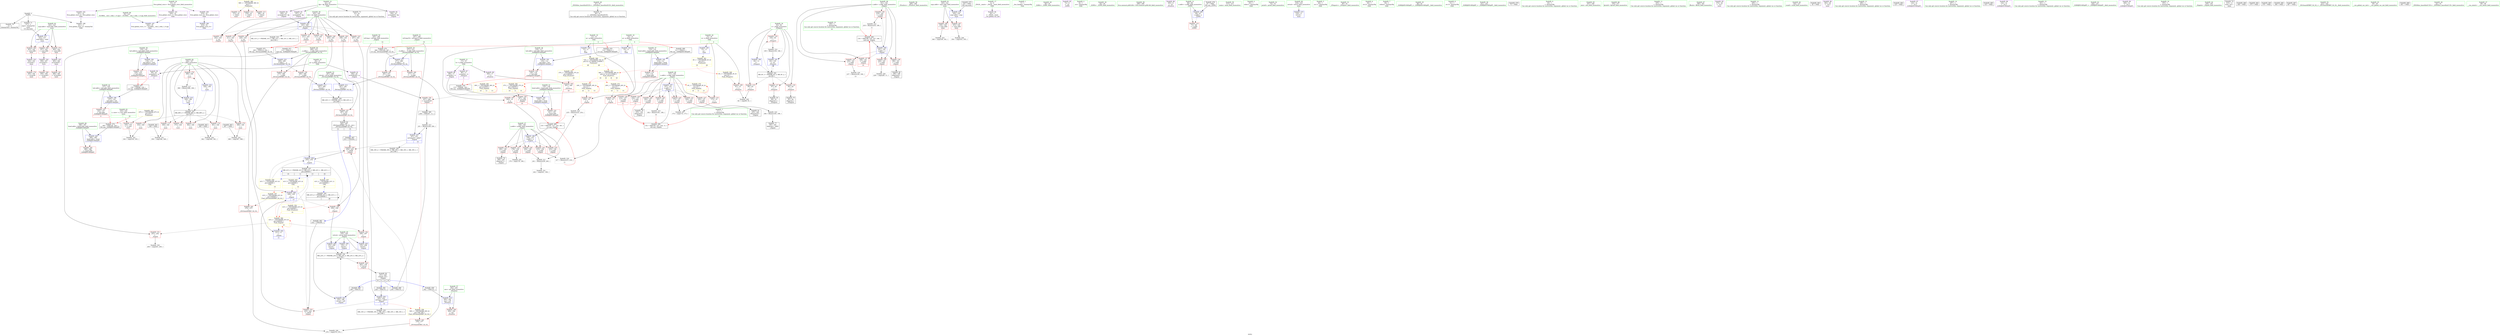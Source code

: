 digraph "SVFG" {
	label="SVFG";

	Node0x56434bde62f0 [shape=record,color=grey,label="{NodeID: 0\nNullPtr}"];
	Node0x56434bde62f0 -> Node0x56434bdf8f70[style=solid];
	Node0x56434bde62f0 -> Node0x56434bdf9070[style=solid];
	Node0x56434bde62f0 -> Node0x56434be00180[style=solid];
	Node0x56434be1b3d0 [shape=record,color=yellow,style=double,label="{NodeID: 360\n58V_1 = ENCHI(MR_58V_0)\npts\{1 \}\nFun[main]}"];
	Node0x56434be1b3d0 -> Node0x56434bdf78b0[style=dashed];
	Node0x56434be1b3d0 -> Node0x56434bdf7980[style=dashed];
	Node0x56434be1b3d0 -> Node0x56434bdf7a50[style=dashed];
	Node0x56434bdfa6c0 [shape=record,color=blue,label="{NodeID: 194\n118\<--113\ntail.addr2\<--tail1\n_Z2RIIJiiEEvRiDpRT_\n}"];
	Node0x56434bdfa6c0 -> Node0x56434bdfca20[style=dashed];
	Node0x56434bdf78b0 [shape=record,color=red,label="{NodeID: 111\n372\<--25\n\<--stderr\nmain\n}"];
	Node0x56434bdf59d0 [shape=record,color=green,label="{NodeID: 28\n47\<--53\n_ZNSt8ios_base4InitD1Ev\<--_ZNSt8ios_base4InitD1Ev_field_insensitive\n}"];
	Node0x56434bdf59d0 -> Node0x56434bdf9310[style=solid];
	Node0x56434be38150 [shape=record,color=black,label="{NodeID: 471\n113 = PHI(15, )\n2nd arg _Z2RIIJiiEEvRiDpRT_ }"];
	Node0x56434be38150 -> Node0x56434bdfa6c0[style=solid];
	Node0x56434bdfd8c0 [shape=record,color=red,label="{NodeID: 139\n218\<--161\n\<--z.addr\n_Z2goiii\n}"];
	Node0x56434bdfd8c0 -> Node0x56434be091b0[style=solid];
	Node0x56434bdf82c0 [shape=record,color=green,label="{NodeID: 56\n289\<--290\n_Z5solvev\<--_Z5solvev_field_insensitive\n}"];
	Node0x56434be15770 [shape=record,color=black,label="{NodeID: 333\nMR_31V_2 = PHI(MR_31V_3, MR_31V_1, MR_31V_3, MR_31V_1, )\npts\{164 \}\n}"];
	Node0x56434bdfef80 [shape=record,color=red,label="{NodeID: 167\n353\<--320\n\<--argc.addr\nmain\n}"];
	Node0x56434bdfef80 -> Node0x56434be0a6b0[style=solid];
	Node0x56434bdf9b60 [shape=record,color=purple,label="{NodeID: 84\n44\<--4\n\<--_ZStL8__ioinit\n__cxx_global_var_init\n}"];
	Node0x56434bdf1f50 [shape=record,color=green,label="{NodeID: 1\n7\<--1\n__dso_handle\<--dummyObj\nGlob }"];
	Node0x56434be1b4e0 [shape=record,color=yellow,style=double,label="{NodeID: 361\n4V_1 = ENCHI(MR_4V_0)\npts\{16 \}\nFun[main]|{<s0>19|<s1>26}}"];
	Node0x56434be1b4e0:s0 -> Node0x56434be1a050[style=dashed,color=red];
	Node0x56434be1b4e0:s1 -> Node0x56434be1ad20[style=dashed,color=red];
	Node0x56434bdfa790 [shape=record,color=blue,label="{NodeID: 195\n135\<--133\nhead.addr\<--head\n_Z2RIIJiEEvRiDpRT_\n}"];
	Node0x56434bdfa790 -> Node0x56434bdfcaf0[style=dashed];
	Node0x56434bdf7980 [shape=record,color=red,label="{NodeID: 112\n378\<--25\n\<--stderr\nmain\n}"];
	Node0x56434bdf5ad0 [shape=record,color=green,label="{NodeID: 29\n60\<--61\n_Z2RIv\<--_Z2RIv_field_insensitive\n}"];
	Node0x56434be38290 [shape=record,color=black,label="{NodeID: 472\n265 = PHI(213, 231, )\n0th arg _ZSt3maxIiERKT_S2_S2_ }"];
	Node0x56434be38290 -> Node0x56434bdfb3c0[style=solid];
	Node0x56434bdfd990 [shape=record,color=red,label="{NodeID: 140\n228\<--161\n\<--z.addr\n_Z2goiii\n}"];
	Node0x56434bdfd990 -> Node0x56434be09db0[style=solid];
	Node0x56434bdf83c0 [shape=record,color=green,label="{NodeID: 57\n292\<--293\nans\<--ans_field_insensitive\n_Z5solvev\n}"];
	Node0x56434bdf83c0 -> Node0x56434bdfed10[style=solid];
	Node0x56434bdf83c0 -> Node0x56434be026e0[style=solid];
	Node0x56434be15c70 [shape=record,color=black,label="{NodeID: 334\nMR_23V_3 = PHI(MR_23V_6, MR_23V_4, MR_23V_5, MR_23V_2, )\npts\{156 \}\n}"];
	Node0x56434be15c70 -> Node0x56434bdfcc90[style=dashed];
	Node0x56434bdff050 [shape=record,color=red,label="{NodeID: 168\n343\<--322\n\<--argv.addr\nmain\n}"];
	Node0x56434bdff050 -> Node0x56434bdf7230[style=solid];
	Node0x56434bdf9c30 [shape=record,color=purple,label="{NodeID: 85\n72\<--8\n\<--.str\n_Z2WIi\n}"];
	Node0x56434bdf10b0 [shape=record,color=green,label="{NodeID: 2\n8\<--1\n.str\<--dummyObj\nGlob }"];
	Node0x56434bdfa860 [shape=record,color=blue,label="{NodeID: 196\n137\<--134\ntail.addr\<--tail\n_Z2RIIJiEEvRiDpRT_\n}"];
	Node0x56434bdfa860 -> Node0x56434bdfcbc0[style=dashed];
	Node0x56434bdf7a50 [shape=record,color=red,label="{NodeID: 113\n386\<--30\n\<--stdout\nmain\n}"];
	Node0x56434bdf5bd0 [shape=record,color=green,label="{NodeID: 30\n64\<--65\n_Z2WIi\<--_Z2WIi_field_insensitive\n}"];
	Node0x56434be384a0 [shape=record,color=black,label="{NodeID: 473\n266 = PHI(165, 167, )\n1st arg _ZSt3maxIiERKT_S2_S2_ }"];
	Node0x56434be384a0 -> Node0x56434bdfb490[style=solid];
	Node0x56434bdfda60 [shape=record,color=red,label="{NodeID: 141\n236\<--161\n\<--z.addr\n_Z2goiii\n}"];
	Node0x56434bdfda60 -> Node0x56434be09c30[style=solid];
	Node0x56434bdf8490 [shape=record,color=green,label="{NodeID: 58\n298\<--299\nllvm.memset.p0i8.i64\<--llvm.memset.p0i8.i64_field_insensitive\n}"];
	Node0x56434be16170 [shape=record,color=black,label="{NodeID: 335\nMR_33V_2 = PHI(MR_33V_3, MR_33V_1, MR_33V_1, MR_33V_1, )\npts\{166 \}\n}"];
	Node0x56434bdff120 [shape=record,color=red,label="{NodeID: 169\n357\<--322\n\<--argv.addr\nmain\n}"];
	Node0x56434bdff120 -> Node0x56434bdf7300[style=solid];
	Node0x56434bdf9d00 [shape=record,color=purple,label="{NodeID: 86\n305\<--8\n\<--.str\n_Z5solvev\n}"];
	Node0x56434bdf1140 [shape=record,color=green,label="{NodeID: 3\n11\<--1\n\<--dummyObj\nCan only get source location for instruction, argument, global var or function.|{<s0>16}}"];
	Node0x56434bdf1140:s0 -> Node0x56434be39cb0[style=solid,color=red];
	Node0x56434bdfa930 [shape=record,color=blue,label="{NodeID: 197\n157\<--152\nx.addr\<--x\n_Z2goiii\n}"];
	Node0x56434bdfa930 -> Node0x56434bdfcd60[style=dashed];
	Node0x56434bdfa930 -> Node0x56434bdfce30[style=dashed];
	Node0x56434bdfa930 -> Node0x56434bdfcf00[style=dashed];
	Node0x56434bdfa930 -> Node0x56434bdfcfd0[style=dashed];
	Node0x56434bdfa930 -> Node0x56434bdfd0a0[style=dashed];
	Node0x56434bdfa930 -> Node0x56434bdfd170[style=dashed];
	Node0x56434bdfa930 -> Node0x56434bdfd240[style=dashed];
	Node0x56434bdf7b20 [shape=record,color=red,label="{NodeID: 114\n71\<--68\n\<--x.addr\n_Z2WIi\n}"];
	Node0x56434bdf5cd0 [shape=record,color=green,label="{NodeID: 31\n68\<--69\nx.addr\<--x.addr_field_insensitive\n_Z2WIi\n}"];
	Node0x56434bdf5cd0 -> Node0x56434bdf7b20[style=solid];
	Node0x56434bdf5cd0 -> Node0x56434be00280[style=solid];
	Node0x56434be38620 [shape=record,color=black,label="{NodeID: 474\n395 = PHI(144, 324, )\n0th arg _Z2RIIJEEvRiDpRT_ }"];
	Node0x56434be38620 -> Node0x56434be02bc0[style=solid];
	Node0x56434bdfdb30 [shape=record,color=red,label="{NodeID: 142\n202\<--163\n\<--ret\n_Z2goiii\n}"];
	Node0x56434bdfdb30 -> Node0x56434bdfe280[style=solid];
	Node0x56434bdf8590 [shape=record,color=green,label="{NodeID: 59\n313\<--314\nmain\<--main_field_insensitive\n}"];
	Node0x56434be16670 [shape=record,color=black,label="{NodeID: 336\nMR_35V_2 = PHI(MR_35V_4, MR_35V_1, MR_35V_1, MR_35V_1, )\npts\{168 \}\n}"];
	Node0x56434bdff1f0 [shape=record,color=red,label="{NodeID: 170\n364\<--322\n\<--argv.addr\nmain\n}"];
	Node0x56434bdff1f0 -> Node0x56434bdf73d0[style=solid];
	Node0x56434bdf9dd0 [shape=record,color=purple,label="{NodeID: 87\n96\<--17\narrayidx\<--h\n_Z5inputv\n|{<s0>5}}"];
	Node0x56434bdf9dd0:s0 -> Node0x56434be38870[style=solid,color=red];
	Node0x56434bdf4670 [shape=record,color=green,label="{NodeID: 4\n25\<--1\nstderr\<--dummyObj\nGlob }"];
	Node0x56434bdfaa00 [shape=record,color=blue,label="{NodeID: 198\n159\<--153\ny.addr\<--y\n_Z2goiii\n}"];
	Node0x56434bdfaa00 -> Node0x56434bdfd310[style=dashed];
	Node0x56434bdfaa00 -> Node0x56434bdfd3e0[style=dashed];
	Node0x56434bdfaa00 -> Node0x56434bdfd4b0[style=dashed];
	Node0x56434bdfaa00 -> Node0x56434bdfd580[style=dashed];
	Node0x56434bdfaa00 -> Node0x56434bdfd650[style=dashed];
	Node0x56434bdfc540 [shape=record,color=red,label="{NodeID: 115\n90\<--83\n\<--i\n_Z5inputv\n}"];
	Node0x56434bdfc540 -> Node0x56434be0ab30[style=solid];
	Node0x56434bdf5da0 [shape=record,color=green,label="{NodeID: 32\n74\<--75\nprintf\<--printf_field_insensitive\n}"];
	Node0x56434be387a0 [shape=record,color=black,label="{NodeID: 475\n316 = PHI()\n0th arg main }"];
	Node0x56434be387a0 -> Node0x56434be02880[style=solid];
	Node0x56434be08910 [shape=record,color=black,label="{NodeID: 309\n250 = PHI(247, 11, )\n}"];
	Node0x56434be08910 -> Node0x56434be09330[style=solid];
	Node0x56434bdfdc00 [shape=record,color=red,label="{NodeID: 143\n207\<--163\n\<--ret\n_Z2goiii\n}"];
	Node0x56434bdfdc00 -> Node0x56434bdfe350[style=solid];
	Node0x56434bdf8690 [shape=record,color=green,label="{NodeID: 60\n318\<--319\nretval\<--retval_field_insensitive\nmain\n}"];
	Node0x56434bdf8690 -> Node0x56434be027b0[style=solid];
	Node0x56434be16b70 [shape=record,color=black,label="{NodeID: 337\nMR_41V_2 = PHI(MR_41V_9, MR_41V_3, MR_41V_1, MR_41V_1, )\npts\{240000 \}\n|{<s0>10|<s1>11|<s2>13|<s3>16}}"];
	Node0x56434be16b70:s0 -> Node0x56434be16b70[style=dashed,color=blue];
	Node0x56434be16b70:s1 -> Node0x56434be239a0[style=dashed,color=blue];
	Node0x56434be16b70:s2 -> Node0x56434be23b00[style=dashed,color=blue];
	Node0x56434be16b70:s3 -> Node0x56434be23c60[style=dashed,color=blue];
	Node0x56434bdff2c0 [shape=record,color=red,label="{NodeID: 171\n335\<--324\n\<--n_case\nmain\n}"];
	Node0x56434bdff2c0 -> Node0x56434be0a0b0[style=solid];
	Node0x56434bdf9ea0 [shape=record,color=purple,label="{NodeID: 88\n186\<--17\narrayidx\<--h\n_Z2goiii\n}"];
	Node0x56434bdf9ea0 -> Node0x56434bdfe1b0[style=solid];
	Node0x56434bdf4700 [shape=record,color=green,label="{NodeID: 5\n26\<--1\n.str.1\<--dummyObj\nGlob }"];
	Node0x56434be1b860 [shape=record,color=yellow,style=double,label="{NodeID: 365\n67V_1 = ENCHI(MR_67V_0)\npts\{325 \}\nFun[main]}"];
	Node0x56434be1b860 -> Node0x56434bdff2c0[style=dashed];
	Node0x56434bdfaad0 [shape=record,color=blue,label="{NodeID: 199\n161\<--154\nz.addr\<--z\n_Z2goiii\n}"];
	Node0x56434bdfaad0 -> Node0x56434bdfd720[style=dashed];
	Node0x56434bdfaad0 -> Node0x56434bdfd7f0[style=dashed];
	Node0x56434bdfaad0 -> Node0x56434bdfd8c0[style=dashed];
	Node0x56434bdfaad0 -> Node0x56434bdfd990[style=dashed];
	Node0x56434bdfaad0 -> Node0x56434bdfda60[style=dashed];
	Node0x56434bdfc610 [shape=record,color=red,label="{NodeID: 116\n94\<--83\n\<--i\n_Z5inputv\n}"];
	Node0x56434bdfc610 -> Node0x56434bdf9410[style=solid];
	Node0x56434bdf5ea0 [shape=record,color=green,label="{NodeID: 33\n80\<--81\n_Z5inputv\<--_Z5inputv_field_insensitive\n}"];
	Node0x56434be38870 [shape=record,color=black,label="{NodeID: 476\n133 = PHI(96, 128, )\n0th arg _Z2RIIJiEEvRiDpRT_ }"];
	Node0x56434be38870 -> Node0x56434bdfa790[style=solid];
	Node0x56434be08eb0 [shape=record,color=grey,label="{NodeID: 310\n184 = Binary(183, 106, )\n}"];
	Node0x56434be08eb0 -> Node0x56434bdf95b0[style=solid];
	Node0x56434bdfdcd0 [shape=record,color=red,label="{NodeID: 144\n211\<--163\n\<--ret\n_Z2goiii\n}"];
	Node0x56434bdfdcd0 -> Node0x56434bdfaee0[style=solid];
	Node0x56434bdf8760 [shape=record,color=green,label="{NodeID: 61\n320\<--321\nargc.addr\<--argc.addr_field_insensitive\nmain\n}"];
	Node0x56434bdf8760 -> Node0x56434bdfeeb0[style=solid];
	Node0x56434bdf8760 -> Node0x56434bdfef80[style=solid];
	Node0x56434bdf8760 -> Node0x56434be02880[style=solid];
	Node0x56434be17070 [shape=record,color=black,label="{NodeID: 338\nMR_43V_3 = PHI(MR_43V_4, MR_43V_2, )\npts\{268 \}\n}"];
	Node0x56434be17070 -> Node0x56434bdfe760[style=dashed];
	Node0x56434bdff390 [shape=record,color=red,label="{NodeID: 172\n334\<--326\n\<--i\nmain\n}"];
	Node0x56434bdff390 -> Node0x56434be0a0b0[style=solid];
	Node0x56434bdf9f70 [shape=record,color=purple,label="{NodeID: 89\n300\<--17\n\<--h\n_Z5solvev\n}"];
	Node0x56434bdf9f70 -> Node0x56434bdfede0[style=solid];
	Node0x56434bdf4790 [shape=record,color=green,label="{NodeID: 6\n28\<--1\n.str.2\<--dummyObj\nGlob }"];
	Node0x56434bdfaba0 [shape=record,color=blue,label="{NodeID: 200\n155\<--11\nretval\<--\n_Z2goiii\n}"];
	Node0x56434bdfaba0 -> Node0x56434be15c70[style=dashed];
	Node0x56434bdfc6e0 [shape=record,color=red,label="{NodeID: 117\n97\<--83\n\<--i\n_Z5inputv\n}"];
	Node0x56434bdfc6e0 -> Node0x56434bdf94e0[style=solid];
	Node0x56434bdf5fa0 [shape=record,color=green,label="{NodeID: 34\n83\<--84\ni\<--i_field_insensitive\n_Z5inputv\n}"];
	Node0x56434bdf5fa0 -> Node0x56434bdfc540[style=solid];
	Node0x56434bdf5fa0 -> Node0x56434bdfc610[style=solid];
	Node0x56434bdf5fa0 -> Node0x56434bdfc6e0[style=solid];
	Node0x56434bdf5fa0 -> Node0x56434bdfc7b0[style=solid];
	Node0x56434bdf5fa0 -> Node0x56434be00350[style=solid];
	Node0x56434bdf5fa0 -> Node0x56434be00420[style=solid];
	Node0x56434be38a20 [shape=record,color=black,label="{NodeID: 477\n134 = PHI(99, 129, )\n1st arg _Z2RIIJiEEvRiDpRT_ }"];
	Node0x56434be38a20 -> Node0x56434bdfa860[style=solid];
	Node0x56434be09030 [shape=record,color=grey,label="{NodeID: 311\n241 = Binary(239, 240, )\n}"];
	Node0x56434be09030 -> Node0x56434be09f30[style=solid];
	Node0x56434bdfdda0 [shape=record,color=red,label="{NodeID: 145\n213\<--163\n\<--ret\n_Z2goiii\n|{<s0>12}}"];
	Node0x56434bdfdda0:s0 -> Node0x56434be38290[style=solid,color=red];
	Node0x56434bdf8830 [shape=record,color=green,label="{NodeID: 62\n322\<--323\nargv.addr\<--argv.addr_field_insensitive\nmain\n}"];
	Node0x56434bdf8830 -> Node0x56434bdff050[style=solid];
	Node0x56434bdf8830 -> Node0x56434bdff120[style=solid];
	Node0x56434bdf8830 -> Node0x56434bdff1f0[style=solid];
	Node0x56434bdf8830 -> Node0x56434be02950[style=solid];
	Node0x56434bdff460 [shape=record,color=red,label="{NodeID: 173\n349\<--326\n\<--i\nmain\n}"];
	Node0x56434bdff460 -> Node0x56434be0ae30[style=solid];
	Node0x56434bdfa040 [shape=record,color=purple,label="{NodeID: 90\n99\<--20\narrayidx2\<--g\n_Z5inputv\n|{<s0>5}}"];
	Node0x56434bdfa040:s0 -> Node0x56434be38a20[style=solid,color=red];
	Node0x56434bdf4820 [shape=record,color=green,label="{NodeID: 7\n30\<--1\nstdout\<--dummyObj\nGlob }"];
	Node0x56434bdfac70 [shape=record,color=blue,label="{NodeID: 201\n155\<--189\nretval\<--call\n_Z2goiii\n}"];
	Node0x56434bdfac70 -> Node0x56434be15c70[style=dashed];
	Node0x56434bdfc7b0 [shape=record,color=red,label="{NodeID: 118\n104\<--83\n\<--i\n_Z5inputv\n}"];
	Node0x56434bdfc7b0 -> Node0x56434be094b0[style=solid];
	Node0x56434bdf6070 [shape=record,color=green,label="{NodeID: 35\n86\<--87\n_Z2RIIJiiEEvRiDpRT_\<--_Z2RIIJiiEEvRiDpRT__field_insensitive\n}"];
	Node0x56434be38ba0 [shape=record,color=black,label="{NodeID: 478\n67 = PHI()\n0th arg _Z2WIi }"];
	Node0x56434be38ba0 -> Node0x56434be00280[style=solid];
	Node0x56434be091b0 [shape=record,color=grey,label="{NodeID: 312\n219 = Binary(218, 106, )\n|{<s0>11}}"];
	Node0x56434be091b0:s0 -> Node0x56434be3a260[style=solid,color=red];
	Node0x56434bdfde70 [shape=record,color=red,label="{NodeID: 146\n226\<--163\n\<--ret\n_Z2goiii\n}"];
	Node0x56434bdfde70 -> Node0x56434bdfb080[style=solid];
	Node0x56434bdf8900 [shape=record,color=green,label="{NodeID: 63\n324\<--325\nn_case\<--n_case_field_insensitive\nmain\n|{|<s1>18}}"];
	Node0x56434bdf8900 -> Node0x56434bdff2c0[style=solid];
	Node0x56434bdf8900:s1 -> Node0x56434be38620[style=solid,color=red];
	Node0x56434bdff530 [shape=record,color=red,label="{NodeID: 174\n361\<--326\n\<--i\nmain\n}"];
	Node0x56434bdff530 -> Node0x56434be0a3b0[style=solid];
	Node0x56434bdfa110 [shape=record,color=purple,label="{NodeID: 91\n246\<--20\narrayidx26\<--g\n_Z2goiii\n}"];
	Node0x56434bdfa110 -> Node0x56434bdfe4f0[style=solid];
	Node0x56434bdf48b0 [shape=record,color=green,label="{NodeID: 8\n31\<--1\n.str.3\<--dummyObj\nGlob }"];
	Node0x56434be1bb00 [shape=record,color=yellow,style=double,label="{NodeID: 368\n72V_1 = ENCHI(MR_72V_0)\npts\{12 14 190000 210000 \}\nFun[main]|{<s0>26|<s1>26}}"];
	Node0x56434be1bb00:s0 -> Node0x56434be1ab60[style=dashed,color=red];
	Node0x56434be1bb00:s1 -> Node0x56434be1ad20[style=dashed,color=red];
	Node0x56434bdfad40 [shape=record,color=blue,label="{NodeID: 202\n163\<--200\nret\<--arrayidx10\n_Z2goiii\n}"];
	Node0x56434bdfad40 -> Node0x56434bdfdb30[style=dashed];
	Node0x56434bdfad40 -> Node0x56434bdfdc00[style=dashed];
	Node0x56434bdfad40 -> Node0x56434bdfdcd0[style=dashed];
	Node0x56434bdfad40 -> Node0x56434bdfdda0[style=dashed];
	Node0x56434bdfad40 -> Node0x56434bdfde70[style=dashed];
	Node0x56434bdfad40 -> Node0x56434bdfdf40[style=dashed];
	Node0x56434bdfad40 -> Node0x56434bdfe010[style=dashed];
	Node0x56434bdfad40 -> Node0x56434bdfe0e0[style=dashed];
	Node0x56434bdfad40 -> Node0x56434be15770[style=dashed];
	Node0x56434bdfc880 [shape=record,color=red,label="{NodeID: 119\n123\<--114\n\<--head.addr\n_Z2RIIJiiEEvRiDpRT_\n}"];
	Node0x56434bdf6170 [shape=record,color=green,label="{NodeID: 36\n101\<--102\n_Z2RIIJiEEvRiDpRT_\<--_Z2RIIJiEEvRiDpRT__field_insensitive\n}"];
	Node0x56434be39180 [shape=record,color=black,label="{NodeID: 479\n73 = PHI()\n}"];
	Node0x56434be09330 [shape=record,color=grey,label="{NodeID: 313\n251 = Binary(238, 250, )\n}"];
	Node0x56434be09330 -> Node0x56434bdfb150[style=solid];
	Node0x56434bdfdf40 [shape=record,color=red,label="{NodeID: 147\n231\<--163\n\<--ret\n_Z2goiii\n|{<s0>14}}"];
	Node0x56434bdfdf40:s0 -> Node0x56434be38290[style=solid,color=red];
	Node0x56434bdf89d0 [shape=record,color=green,label="{NodeID: 64\n326\<--327\ni\<--i_field_insensitive\nmain\n}"];
	Node0x56434bdf89d0 -> Node0x56434bdff390[style=solid];
	Node0x56434bdf89d0 -> Node0x56434bdff460[style=solid];
	Node0x56434bdf89d0 -> Node0x56434bdff530[style=solid];
	Node0x56434bdf89d0 -> Node0x56434bdff600[style=solid];
	Node0x56434bdf89d0 -> Node0x56434bdff6d0[style=solid];
	Node0x56434bdf89d0 -> Node0x56434bdff7a0[style=solid];
	Node0x56434bdf89d0 -> Node0x56434bdff870[style=solid];
	Node0x56434bdf89d0 -> Node0x56434be02a20[style=solid];
	Node0x56434bdf89d0 -> Node0x56434be02af0[style=solid];
	Node0x56434bdff600 [shape=record,color=red,label="{NodeID: 175\n368\<--326\n\<--i\nmain\n}"];
	Node0x56434bdff600 -> Node0x56434be0afb0[style=solid];
	Node0x56434bdfa1e0 [shape=record,color=purple,label="{NodeID: 92\n194\<--22\narrayidx6\<--dp\n_Z2goiii\n}"];
	Node0x56434bdf4940 [shape=record,color=green,label="{NodeID: 9\n34\<--1\n\<--dummyObj\nCan only get source location for instruction, argument, global var or function.}"];
	Node0x56434bdfae10 [shape=record,color=blue,label="{NodeID: 203\n155\<--208\nretval\<--\n_Z2goiii\n}"];
	Node0x56434bdfae10 -> Node0x56434be15c70[style=dashed];
	Node0x56434bdfc950 [shape=record,color=red,label="{NodeID: 120\n128\<--116\n\<--tail.addr\n_Z2RIIJiiEEvRiDpRT_\n|{<s0>7}}"];
	Node0x56434bdfc950:s0 -> Node0x56434be38870[style=solid,color=red];
	Node0x56434bdf6270 [shape=record,color=green,label="{NodeID: 37\n114\<--115\nhead.addr\<--head.addr_field_insensitive\n_Z2RIIJiiEEvRiDpRT_\n}"];
	Node0x56434bdf6270 -> Node0x56434bdfc880[style=solid];
	Node0x56434bdf6270 -> Node0x56434bdfa520[style=solid];
	Node0x56434be39280 [shape=record,color=black,label="{NodeID: 480\n189 = PHI(151, )\n}"];
	Node0x56434be39280 -> Node0x56434bdfac70[style=solid];
	Node0x56434be094b0 [shape=record,color=grey,label="{NodeID: 314\n105 = Binary(104, 106, )\n}"];
	Node0x56434be094b0 -> Node0x56434be00420[style=solid];
	Node0x56434bdfe010 [shape=record,color=red,label="{NodeID: 148\n255\<--163\n\<--ret\n_Z2goiii\n}"];
	Node0x56434bdfe010 -> Node0x56434bdfb220[style=solid];
	Node0x56434bdf8aa0 [shape=record,color=green,label="{NodeID: 65\n347\<--348\natoi\<--atoi_field_insensitive\n}"];
	Node0x56434be18470 [shape=record,color=black,label="{NodeID: 342\nMR_6V_3 = PHI(MR_6V_4, MR_6V_2, )\npts\{84 \}\n}"];
	Node0x56434be18470 -> Node0x56434bdfc540[style=dashed];
	Node0x56434be18470 -> Node0x56434bdfc610[style=dashed];
	Node0x56434be18470 -> Node0x56434bdfc6e0[style=dashed];
	Node0x56434be18470 -> Node0x56434bdfc7b0[style=dashed];
	Node0x56434be18470 -> Node0x56434be00420[style=dashed];
	Node0x56434bdff6d0 [shape=record,color=red,label="{NodeID: 176\n373\<--326\n\<--i\nmain\n}"];
	Node0x56434bdfa2b0 [shape=record,color=purple,label="{NodeID: 93\n197\<--22\narrayidx8\<--dp\n_Z2goiii\n}"];
	Node0x56434bdf49d0 [shape=record,color=green,label="{NodeID: 10\n106\<--1\n\<--dummyObj\nCan only get source location for instruction, argument, global var or function.|{<s0>16}}"];
	Node0x56434bdf49d0:s0 -> Node0x56434be3a260[style=solid,color=red];
	Node0x56434bdfaee0 [shape=record,color=blue,label="{NodeID: 204\n211\<--11\n\<--\n_Z2goiii\n|{<s0>11}}"];
	Node0x56434bdfaee0:s0 -> Node0x56434be004f0[style=dashed,color=red];
	Node0x56434bdfca20 [shape=record,color=red,label="{NodeID: 121\n129\<--118\n\<--tail.addr2\n_Z2RIIJiiEEvRiDpRT_\n|{<s0>7}}"];
	Node0x56434bdfca20:s0 -> Node0x56434be38a20[style=solid,color=red];
	Node0x56434bdf6340 [shape=record,color=green,label="{NodeID: 38\n116\<--117\ntail.addr\<--tail.addr_field_insensitive\n_Z2RIIJiiEEvRiDpRT_\n}"];
	Node0x56434bdf6340 -> Node0x56434bdfc950[style=solid];
	Node0x56434bdf6340 -> Node0x56434bdfa5f0[style=solid];
	Node0x56434be394b0 [shape=record,color=black,label="{NodeID: 481\n220 = PHI(151, )\n}"];
	Node0x56434be394b0 -> Node0x56434bdfafb0[style=solid];
	Node0x56434be09630 [shape=record,color=grey,label="{NodeID: 315\n182 = Binary(181, 106, )\n|{<s0>10}}"];
	Node0x56434be09630:s0 -> Node0x56434be39cb0[style=solid,color=red];
	Node0x56434bdfe0e0 [shape=record,color=red,label="{NodeID: 149\n258\<--163\n\<--ret\n_Z2goiii\n}"];
	Node0x56434bdfe0e0 -> Node0x56434bdfe690[style=solid];
	Node0x56434bdf8ba0 [shape=record,color=green,label="{NodeID: 66\n376\<--377\nfprintf\<--fprintf_field_insensitive\n}"];
	Node0x56434be18970 [shape=record,color=black,label="{NodeID: 343\nMR_69V_3 = PHI(MR_69V_4, MR_69V_2, )\npts\{327 \}\n}"];
	Node0x56434be18970 -> Node0x56434bdff390[style=dashed];
	Node0x56434be18970 -> Node0x56434bdff460[style=dashed];
	Node0x56434be18970 -> Node0x56434bdff530[style=dashed];
	Node0x56434be18970 -> Node0x56434bdff600[style=dashed];
	Node0x56434be18970 -> Node0x56434bdff6d0[style=dashed];
	Node0x56434be18970 -> Node0x56434bdff7a0[style=dashed];
	Node0x56434be18970 -> Node0x56434bdff870[style=dashed];
	Node0x56434be18970 -> Node0x56434be02af0[style=dashed];
	Node0x56434bdff7a0 [shape=record,color=red,label="{NodeID: 177\n382\<--326\n\<--i\nmain\n}"];
	Node0x56434bdfa380 [shape=record,color=purple,label="{NodeID: 94\n200\<--22\narrayidx10\<--dp\n_Z2goiii\n}"];
	Node0x56434bdfa380 -> Node0x56434bdfad40[style=solid];
	Node0x56434bdf4a60 [shape=record,color=green,label="{NodeID: 11\n205\<--1\n\<--dummyObj\nCan only get source location for instruction, argument, global var or function.}"];
	Node0x56434bdfafb0 [shape=record,color=blue,label="{NodeID: 205\n165\<--220\nref.tmp\<--call15\n_Z2goiii\n|{|<s3>12}}"];
	Node0x56434bdfafb0 -> Node0x56434bdfe420[style=dashed];
	Node0x56434bdfafb0 -> Node0x56434bdfe5c0[style=dashed];
	Node0x56434bdfafb0 -> Node0x56434be16170[style=dashed];
	Node0x56434bdfafb0:s3 -> Node0x56434be1b1e0[style=dashed,color=red];
	Node0x56434bdfcaf0 [shape=record,color=red,label="{NodeID: 122\n141\<--135\n\<--head.addr\n_Z2RIIJiEEvRiDpRT_\n}"];
	Node0x56434bdf6410 [shape=record,color=green,label="{NodeID: 39\n118\<--119\ntail.addr2\<--tail.addr2_field_insensitive\n_Z2RIIJiiEEvRiDpRT_\n}"];
	Node0x56434bdf6410 -> Node0x56434bdfca20[style=solid];
	Node0x56434bdf6410 -> Node0x56434bdfa6c0[style=solid];
	Node0x56434be395f0 [shape=record,color=black,label="{NodeID: 482\n222 = PHI(264, )\n}"];
	Node0x56434be395f0 -> Node0x56434bdfe420[style=solid];
	Node0x56434be097b0 [shape=record,color=grey,label="{NodeID: 316\n217 = Binary(215, 216, )\n|{<s0>11}}"];
	Node0x56434be097b0:s0 -> Node0x56434be3a060[style=solid,color=red];
	Node0x56434bdfe1b0 [shape=record,color=red,label="{NodeID: 150\n187\<--186\n\<--arrayidx\n_Z2goiii\n|{<s0>10}}"];
	Node0x56434bdfe1b0:s0 -> Node0x56434be3a060[style=solid,color=red];
	Node0x56434bdf8ca0 [shape=record,color=green,label="{NodeID: 67\n380\<--381\nfflush\<--fflush_field_insensitive\n}"];
	Node0x56434be18e70 [shape=record,color=black,label="{NodeID: 344\nMR_41V_2 = PHI(MR_41V_3, MR_41V_1, )\npts\{240000 \}\n|{|<s1>26}}"];
	Node0x56434be18e70 -> Node0x56434be18e70[style=dashed];
	Node0x56434be18e70:s1 -> Node0x56434be1ac40[style=dashed,color=red];
	Node0x56434bdff870 [shape=record,color=red,label="{NodeID: 178\n389\<--326\n\<--i\nmain\n}"];
	Node0x56434bdff870 -> Node0x56434be09930[style=solid];
	Node0x56434bdfa450 [shape=record,color=purple,label="{NodeID: 95\n374\<--26\n\<--.str.1\nmain\n}"];
	Node0x56434bdf4af0 [shape=record,color=green,label="{NodeID: 12\n295\<--1\n\<--dummyObj\nCan only get source location for instruction, argument, global var or function.}"];
	Node0x56434be239a0 [shape=record,color=yellow,style=double,label="{NodeID: 455\n41V_5 = CSCHI(MR_41V_4)\npts\{240000 \}\nCS[]|{|<s2>12}}"];
	Node0x56434be239a0 -> Node0x56434bdfe420[style=dashed];
	Node0x56434be239a0 -> Node0x56434bdfb080[style=dashed];
	Node0x56434be239a0:s2 -> Node0x56434be1b100[style=dashed,color=red];
	Node0x56434be1bf40 [shape=record,color=yellow,style=double,label="{NodeID: 372\n18V_1 = ENCHI(MR_18V_0)\npts\{12 \}\nFun[_Z2goiii]|{|<s2>10|<s3>11|<s4>13}}"];
	Node0x56434be1bf40 -> Node0x56434bdf74a0[style=dashed];
	Node0x56434be1bf40 -> Node0x56434bdf7570[style=dashed];
	Node0x56434be1bf40:s2 -> Node0x56434be1bf40[style=dashed,color=red];
	Node0x56434be1bf40:s3 -> Node0x56434be1bf40[style=dashed,color=red];
	Node0x56434be1bf40:s4 -> Node0x56434be1bf40[style=dashed,color=red];
	Node0x56434bdfb080 [shape=record,color=blue,label="{NodeID: 206\n226\<--225\n\<--\n_Z2goiii\n|{|<s2>13}}"];
	Node0x56434bdfb080 -> Node0x56434bdfe690[style=dashed];
	Node0x56434bdfb080 -> Node0x56434be16b70[style=dashed];
	Node0x56434bdfb080:s2 -> Node0x56434be004f0[style=dashed,color=red];
	Node0x56434bdfcbc0 [shape=record,color=red,label="{NodeID: 123\n144\<--137\n\<--tail.addr\n_Z2RIIJiEEvRiDpRT_\n|{<s0>9}}"];
	Node0x56434bdfcbc0:s0 -> Node0x56434be38620[style=solid,color=red];
	Node0x56434bdf64e0 [shape=record,color=green,label="{NodeID: 40\n126\<--127\nscanf\<--scanf_field_insensitive\n}"];
	Node0x56434be39730 [shape=record,color=black,label="{NodeID: 483\n45 = PHI()\n}"];
	Node0x56434be09930 [shape=record,color=grey,label="{NodeID: 317\n390 = Binary(389, 106, )\n}"];
	Node0x56434be09930 -> Node0x56434be02af0[style=solid];
	Node0x56434bdfe280 [shape=record,color=red,label="{NodeID: 151\n203\<--202\n\<--\n_Z2goiii\n}"];
	Node0x56434bdfe280 -> Node0x56434be0acb0[style=solid];
	Node0x56434bdf8da0 [shape=record,color=green,label="{NodeID: 68\n396\<--397\nhead.addr\<--head.addr_field_insensitive\n_Z2RIIJEEvRiDpRT_\n}"];
	Node0x56434bdf8da0 -> Node0x56434bdffbb0[style=solid];
	Node0x56434bdf8da0 -> Node0x56434be02bc0[style=solid];
	Node0x56434bdff940 [shape=record,color=red,label="{NodeID: 179\n345\<--344\n\<--arrayidx\nmain\n}"];
	Node0x56434bdf6bf0 [shape=record,color=purple,label="{NodeID: 96\n383\<--28\n\<--.str.2\nmain\n}"];
	Node0x56434bdf4b80 [shape=record,color=green,label="{NodeID: 13\n296\<--1\n\<--dummyObj\nCan only get source location for instruction, argument, global var or function.}"];
	Node0x56434be23b00 [shape=record,color=yellow,style=double,label="{NodeID: 456\n41V_7 = CSCHI(MR_41V_6)\npts\{240000 \}\nCS[]|{|<s2>14}}"];
	Node0x56434be23b00 -> Node0x56434bdfe5c0[style=dashed];
	Node0x56434be23b00 -> Node0x56434bdfb220[style=dashed];
	Node0x56434be23b00:s2 -> Node0x56434be1b100[style=dashed,color=red];
	Node0x56434be1c050 [shape=record,color=yellow,style=double,label="{NodeID: 373\n20V_1 = ENCHI(MR_20V_0)\npts\{14 \}\nFun[_Z2goiii]|{|<s1>10|<s2>11|<s3>13}}"];
	Node0x56434be1c050 -> Node0x56434bdf7640[style=dashed];
	Node0x56434be1c050:s1 -> Node0x56434be1c050[style=dashed,color=red];
	Node0x56434be1c050:s2 -> Node0x56434be1c050[style=dashed,color=red];
	Node0x56434be1c050:s3 -> Node0x56434be1c050[style=dashed,color=red];
	Node0x56434bdfb150 [shape=record,color=blue,label="{NodeID: 207\n167\<--251\nref.tmp19\<--add27\n_Z2goiii\n|{|<s2>14}}"];
	Node0x56434bdfb150 -> Node0x56434bdfe5c0[style=dashed];
	Node0x56434bdfb150 -> Node0x56434be16670[style=dashed];
	Node0x56434bdfb150:s2 -> Node0x56434be1b1e0[style=dashed,color=red];
	Node0x56434bdfcc90 [shape=record,color=red,label="{NodeID: 124\n262\<--155\n\<--retval\n_Z2goiii\n}"];
	Node0x56434bdfcc90 -> Node0x56434bdf99c0[style=solid];
	Node0x56434bdf65e0 [shape=record,color=green,label="{NodeID: 41\n135\<--136\nhead.addr\<--head.addr_field_insensitive\n_Z2RIIJiEEvRiDpRT_\n}"];
	Node0x56434bdf65e0 -> Node0x56434bdfcaf0[style=solid];
	Node0x56434bdf65e0 -> Node0x56434bdfa790[style=solid];
	Node0x56434be39800 [shape=record,color=black,label="{NodeID: 484\n125 = PHI()\n}"];
	Node0x56434be09ab0 [shape=record,color=grey,label="{NodeID: 318\n235 = Binary(233, 234, )\n|{<s0>13}}"];
	Node0x56434be09ab0:s0 -> Node0x56434be3a060[style=solid,color=red];
	Node0x56434bdfe350 [shape=record,color=red,label="{NodeID: 152\n208\<--207\n\<--\n_Z2goiii\n}"];
	Node0x56434bdfe350 -> Node0x56434bdfae10[style=solid];
	Node0x56434bdf8e70 [shape=record,color=green,label="{NodeID: 69\n35\<--415\n_GLOBAL__sub_I_shik_1_0.cpp\<--_GLOBAL__sub_I_shik_1_0.cpp_field_insensitive\n}"];
	Node0x56434bdf8e70 -> Node0x56434be00080[style=solid];
	Node0x56434bdffa10 [shape=record,color=red,label="{NodeID: 180\n359\<--358\n\<--arrayidx5\nmain\n}"];
	Node0x56434bdf6cc0 [shape=record,color=purple,label="{NodeID: 97\n124\<--31\n\<--.str.3\n_Z2RIIJiiEEvRiDpRT_\n}"];
	Node0x56434bdf4c10 [shape=record,color=green,label="{NodeID: 14\n297\<--1\n\<--dummyObj\nCan only get source location for instruction, argument, global var or function.}"];
	Node0x56434be23c60 [shape=record,color=yellow,style=double,label="{NodeID: 457\n41V_2 = CSCHI(MR_41V_1)\npts\{240000 \}\nCS[]|{<s0>26}}"];
	Node0x56434be23c60:s0 -> Node0x56434be18e70[style=dashed,color=blue];
	Node0x56434be1c130 [shape=record,color=yellow,style=double,label="{NodeID: 374\n4V_1 = ENCHI(MR_4V_0)\npts\{16 \}\nFun[_Z2goiii]|{|<s1>10|<s2>11|<s3>13}}"];
	Node0x56434be1c130 -> Node0x56434bdf77e0[style=dashed];
	Node0x56434be1c130:s1 -> Node0x56434be1c130[style=dashed,color=red];
	Node0x56434be1c130:s2 -> Node0x56434be1c130[style=dashed,color=red];
	Node0x56434be1c130:s3 -> Node0x56434be1c130[style=dashed,color=red];
	Node0x56434bdfb220 [shape=record,color=blue,label="{NodeID: 208\n255\<--254\n\<--\n_Z2goiii\n}"];
	Node0x56434bdfb220 -> Node0x56434bdfe690[style=dashed];
	Node0x56434bdfb220 -> Node0x56434be16b70[style=dashed];
	Node0x56434bdfcd60 [shape=record,color=red,label="{NodeID: 125\n172\<--157\n\<--x.addr\n_Z2goiii\n}"];
	Node0x56434bdfcd60 -> Node0x56434be0a830[style=solid];
	Node0x56434bdf66b0 [shape=record,color=green,label="{NodeID: 42\n137\<--138\ntail.addr\<--tail.addr_field_insensitive\n_Z2RIIJiEEvRiDpRT_\n}"];
	Node0x56434bdf66b0 -> Node0x56434bdfcbc0[style=solid];
	Node0x56434bdf66b0 -> Node0x56434bdfa860[style=solid];
	Node0x56434be398d0 [shape=record,color=black,label="{NodeID: 485\n143 = PHI()\n}"];
	Node0x56434be09c30 [shape=record,color=grey,label="{NodeID: 319\n237 = Binary(236, 106, )\n|{<s0>13}}"];
	Node0x56434be09c30:s0 -> Node0x56434be3a260[style=solid,color=red];
	Node0x56434bdfe420 [shape=record,color=red,label="{NodeID: 153\n225\<--222\n\<--call16\n_Z2goiii\n}"];
	Node0x56434bdfe420 -> Node0x56434bdfb080[style=solid];
	Node0x56434bdf8f70 [shape=record,color=black,label="{NodeID: 70\n2\<--3\ndummyVal\<--dummyVal\n}"];
	Node0x56434bdffae0 [shape=record,color=red,label="{NodeID: 181\n366\<--365\n\<--arrayidx8\nmain\n}"];
	Node0x56434bdf6d90 [shape=record,color=purple,label="{NodeID: 98\n142\<--31\n\<--.str.3\n_Z2RIIJiEEvRiDpRT_\n}"];
	Node0x56434bdf4cd0 [shape=record,color=green,label="{NodeID: 15\n341\<--1\n\<--dummyObj\nCan only get source location for instruction, argument, global var or function.}"];
	Node0x56434bdfb2f0 [shape=record,color=blue,label="{NodeID: 209\n155\<--259\nretval\<--\n_Z2goiii\n}"];
	Node0x56434bdfb2f0 -> Node0x56434be15c70[style=dashed];
	Node0x56434bdfce30 [shape=record,color=red,label="{NodeID: 126\n181\<--157\n\<--x.addr\n_Z2goiii\n}"];
	Node0x56434bdfce30 -> Node0x56434be09630[style=solid];
	Node0x56434bdf6780 [shape=record,color=green,label="{NodeID: 43\n146\<--147\n_Z2RIIJEEvRiDpRT_\<--_Z2RIIJEEvRiDpRT__field_insensitive\n}"];
	Node0x56434be399a0 [shape=record,color=black,label="{NodeID: 486\n238 = PHI(151, )\n}"];
	Node0x56434be399a0 -> Node0x56434be09330[style=solid];
	Node0x56434be09db0 [shape=record,color=grey,label="{NodeID: 320\n229 = cmp(228, 11, )\n}"];
	Node0x56434bdfe4f0 [shape=record,color=red,label="{NodeID: 154\n247\<--246\n\<--arrayidx26\n_Z2goiii\n}"];
	Node0x56434bdfe4f0 -> Node0x56434be08910[style=solid];
	Node0x56434bdf9070 [shape=record,color=black,label="{NodeID: 71\n317\<--3\nargv\<--dummyVal\nmain\n1st arg main }"];
	Node0x56434bdf9070 -> Node0x56434be02950[style=solid];
	Node0x56434be1a050 [shape=record,color=yellow,style=double,label="{NodeID: 348\n4V_1 = ENCHI(MR_4V_0)\npts\{16 \}\nFun[_Z5inputv]}"];
	Node0x56434be1a050 -> Node0x56434bdf7710[style=dashed];
	Node0x56434bdffbb0 [shape=record,color=red,label="{NodeID: 182\n399\<--396\n\<--head.addr\n_Z2RIIJEEvRiDpRT_\n}"];
	Node0x56434bdf6e60 [shape=record,color=purple,label="{NodeID: 99\n400\<--31\n\<--.str.3\n_Z2RIIJEEvRiDpRT_\n}"];
	Node0x56434bdf4dd0 [shape=record,color=green,label="{NodeID: 16\n355\<--1\n\<--dummyObj\nCan only get source location for instruction, argument, global var or function.}"];
	Node0x56434be35dc0 [shape=record,color=black,label="{NodeID: 459\n302 = PHI(151, )\n}"];
	Node0x56434be35dc0 -> Node0x56434be026e0[style=solid];
	Node0x56434bdfb3c0 [shape=record,color=blue,label="{NodeID: 210\n269\<--265\n__a.addr\<--__a\n_ZSt3maxIiERKT_S2_S2_\n}"];
	Node0x56434bdfb3c0 -> Node0x56434bdfe830[style=dashed];
	Node0x56434bdfb3c0 -> Node0x56434bdfe900[style=dashed];
	Node0x56434bdfcf00 [shape=record,color=red,label="{NodeID: 127\n183\<--157\n\<--x.addr\n_Z2goiii\n}"];
	Node0x56434bdfcf00 -> Node0x56434be08eb0[style=solid];
	Node0x56434bdf6880 [shape=record,color=green,label="{NodeID: 44\n149\<--150\n_Z2goiii\<--_Z2goiii_field_insensitive\n}"];
	Node0x56434be39b70 [shape=record,color=black,label="{NodeID: 487\n253 = PHI(264, )\n}"];
	Node0x56434be39b70 -> Node0x56434bdfe5c0[style=solid];
	Node0x56434be09f30 [shape=record,color=grey,label="{NodeID: 321\n242 = cmp(241, 106, )\n}"];
	Node0x56434bdfe5c0 [shape=record,color=red,label="{NodeID: 155\n254\<--253\n\<--call28\n_Z2goiii\n}"];
	Node0x56434bdfe5c0 -> Node0x56434bdfb220[style=solid];
	Node0x56434bdf9140 [shape=record,color=black,label="{NodeID: 72\n315\<--11\nmain_ret\<--\nmain\n}"];
	Node0x56434bdffc80 [shape=record,color=blue,label="{NodeID: 183\n10\<--11\np\<--\nGlob }"];
	Node0x56434bdffc80 -> Node0x56434be1bb00[style=dashed];
	Node0x56434bdf6f30 [shape=record,color=purple,label="{NodeID: 100\n419\<--33\nllvm.global_ctors_0\<--llvm.global_ctors\nGlob }"];
	Node0x56434bdf6f30 -> Node0x56434bdfff80[style=solid];
	Node0x56434bdf4ed0 [shape=record,color=green,label="{NodeID: 17\n4\<--6\n_ZStL8__ioinit\<--_ZStL8__ioinit_field_insensitive\nGlob }"];
	Node0x56434bdf4ed0 -> Node0x56434bdf9b60[style=solid];
	Node0x56434be37570 [shape=record,color=black,label="{NodeID: 460\n306 = PHI()\n}"];
	Node0x56434bdfb490 [shape=record,color=blue,label="{NodeID: 211\n271\<--266\n__b.addr\<--__b\n_ZSt3maxIiERKT_S2_S2_\n}"];
	Node0x56434bdfb490 -> Node0x56434bdfe9d0[style=dashed];
	Node0x56434bdfb490 -> Node0x56434bdfeaa0[style=dashed];
	Node0x56434bdfcfd0 [shape=record,color=red,label="{NodeID: 128\n192\<--157\n\<--x.addr\n_Z2goiii\n}"];
	Node0x56434bdfcfd0 -> Node0x56434bdf9680[style=solid];
	Node0x56434bdf6980 [shape=record,color=green,label="{NodeID: 45\n155\<--156\nretval\<--retval_field_insensitive\n_Z2goiii\n}"];
	Node0x56434bdf6980 -> Node0x56434bdfcc90[style=solid];
	Node0x56434bdf6980 -> Node0x56434bdfaba0[style=solid];
	Node0x56434bdf6980 -> Node0x56434bdfac70[style=solid];
	Node0x56434bdf6980 -> Node0x56434bdfae10[style=solid];
	Node0x56434bdf6980 -> Node0x56434bdfb2f0[style=solid];
	Node0x56434be39cb0 [shape=record,color=black,label="{NodeID: 488\n152 = PHI(182, 214, 232, 11, )\n0th arg _Z2goiii }"];
	Node0x56434be39cb0 -> Node0x56434bdfa930[style=solid];
	Node0x56434be0a0b0 [shape=record,color=grey,label="{NodeID: 322\n336 = cmp(334, 335, )\n}"];
	Node0x56434bdfe690 [shape=record,color=red,label="{NodeID: 156\n259\<--258\n\<--\n_Z2goiii\n}"];
	Node0x56434bdfe690 -> Node0x56434bdfb2f0[style=solid];
	Node0x56434bdf9210 [shape=record,color=black,label="{NodeID: 73\n23\<--22\n\<--dp\nCan only get source location for instruction, argument, global var or function.}"];
	Node0x56434bdffd80 [shape=record,color=blue,label="{NodeID: 184\n13\<--11\nq\<--\nGlob }"];
	Node0x56434bdffd80 -> Node0x56434be1bb00[style=dashed];
	Node0x56434bdf7030 [shape=record,color=purple,label="{NodeID: 101\n420\<--33\nllvm.global_ctors_1\<--llvm.global_ctors\nGlob }"];
	Node0x56434bdf7030 -> Node0x56434be00080[style=solid];
	Node0x56434bdf4fd0 [shape=record,color=green,label="{NodeID: 18\n10\<--12\np\<--p_field_insensitive\nGlob |{|<s3>4}}"];
	Node0x56434bdf4fd0 -> Node0x56434bdf74a0[style=solid];
	Node0x56434bdf4fd0 -> Node0x56434bdf7570[style=solid];
	Node0x56434bdf4fd0 -> Node0x56434bdffc80[style=solid];
	Node0x56434bdf4fd0:s3 -> Node0x56434be37e20[style=solid,color=red];
	Node0x56434be37640 [shape=record,color=black,label="{NodeID: 461\n346 = PHI()\n}"];
	Node0x56434be37640 -> Node0x56434be0ae30[style=solid];
	Node0x56434be02540 [shape=record,color=blue,label="{NodeID: 212\n267\<--281\nretval\<--\n_ZSt3maxIiERKT_S2_S2_\n}"];
	Node0x56434be02540 -> Node0x56434be17070[style=dashed];
	Node0x56434bdfd0a0 [shape=record,color=red,label="{NodeID: 129\n214\<--157\n\<--x.addr\n_Z2goiii\n|{<s0>11}}"];
	Node0x56434bdfd0a0:s0 -> Node0x56434be39cb0[style=solid,color=red];
	Node0x56434bdf6a50 [shape=record,color=green,label="{NodeID: 46\n157\<--158\nx.addr\<--x.addr_field_insensitive\n_Z2goiii\n}"];
	Node0x56434bdf6a50 -> Node0x56434bdfcd60[style=solid];
	Node0x56434bdf6a50 -> Node0x56434bdfce30[style=solid];
	Node0x56434bdf6a50 -> Node0x56434bdfcf00[style=solid];
	Node0x56434bdf6a50 -> Node0x56434bdfcfd0[style=solid];
	Node0x56434bdf6a50 -> Node0x56434bdfd0a0[style=solid];
	Node0x56434bdf6a50 -> Node0x56434bdfd170[style=solid];
	Node0x56434bdf6a50 -> Node0x56434bdfd240[style=solid];
	Node0x56434bdf6a50 -> Node0x56434bdfa930[style=solid];
	Node0x56434be3a060 [shape=record,color=black,label="{NodeID: 489\n153 = PHI(187, 217, 235, 301, )\n1st arg _Z2goiii }"];
	Node0x56434be3a060 -> Node0x56434bdfaa00[style=solid];
	Node0x56434be0a230 [shape=record,color=grey,label="{NodeID: 323\n340 = cmp(339, 341, )\n}"];
	Node0x56434bdfe760 [shape=record,color=red,label="{NodeID: 157\n287\<--267\n\<--retval\n_ZSt3maxIiERKT_S2_S2_\n}"];
	Node0x56434bdfe760 -> Node0x56434bdf9a90[style=solid];
	Node0x56434bdf9310 [shape=record,color=black,label="{NodeID: 74\n46\<--47\n\<--_ZNSt8ios_base4InitD1Ev\nCan only get source location for instruction, argument, global var or function.}"];
	Node0x56434be1ab60 [shape=record,color=yellow,style=double,label="{NodeID: 351\n37V_1 = ENCHI(MR_37V_0)\npts\{190000 \}\nFun[_Z5solvev]|{|<s1>16}}"];
	Node0x56434be1ab60 -> Node0x56434bdfede0[style=dashed];
	Node0x56434be1ab60:s1 -> Node0x56434be1c830[style=dashed,color=red];
	Node0x56434bdffe80 [shape=record,color=blue,label="{NodeID: 185\n15\<--11\nn\<--\nGlob }"];
	Node0x56434bdffe80 -> Node0x56434be1b4e0[style=dashed];
	Node0x56434bdf7130 [shape=record,color=purple,label="{NodeID: 102\n421\<--33\nllvm.global_ctors_2\<--llvm.global_ctors\nGlob }"];
	Node0x56434bdf7130 -> Node0x56434be00180[style=solid];
	Node0x56434bdf50d0 [shape=record,color=green,label="{NodeID: 19\n13\<--14\nq\<--q_field_insensitive\nGlob |{|<s2>4}}"];
	Node0x56434bdf50d0 -> Node0x56434bdf7640[style=solid];
	Node0x56434bdf50d0 -> Node0x56434bdffd80[style=solid];
	Node0x56434bdf50d0:s2 -> Node0x56434be38010[style=solid,color=red];
	Node0x56434be37810 [shape=record,color=black,label="{NodeID: 462\n360 = PHI()\n}"];
	Node0x56434be37810 -> Node0x56434be0a3b0[style=solid];
	Node0x56434be02610 [shape=record,color=blue,label="{NodeID: 213\n267\<--284\nretval\<--\n_ZSt3maxIiERKT_S2_S2_\n}"];
	Node0x56434be02610 -> Node0x56434be17070[style=dashed];
	Node0x56434bdfd170 [shape=record,color=red,label="{NodeID: 130\n232\<--157\n\<--x.addr\n_Z2goiii\n|{<s0>13}}"];
	Node0x56434bdfd170:s0 -> Node0x56434be39cb0[style=solid,color=red];
	Node0x56434bdf6b20 [shape=record,color=green,label="{NodeID: 47\n159\<--160\ny.addr\<--y.addr_field_insensitive\n_Z2goiii\n}"];
	Node0x56434bdf6b20 -> Node0x56434bdfd310[style=solid];
	Node0x56434bdf6b20 -> Node0x56434bdfd3e0[style=solid];
	Node0x56434bdf6b20 -> Node0x56434bdfd4b0[style=solid];
	Node0x56434bdf6b20 -> Node0x56434bdfd580[style=solid];
	Node0x56434bdf6b20 -> Node0x56434bdfd650[style=solid];
	Node0x56434bdf6b20 -> Node0x56434bdfaa00[style=solid];
	Node0x56434be3a260 [shape=record,color=black,label="{NodeID: 490\n154 = PHI(188, 219, 237, 106, )\n2nd arg _Z2goiii }"];
	Node0x56434be3a260 -> Node0x56434bdfaad0[style=solid];
	Node0x56434be0a3b0 [shape=record,color=grey,label="{NodeID: 324\n362 = cmp(360, 361, )\n}"];
	Node0x56434bdfe830 [shape=record,color=red,label="{NodeID: 158\n275\<--269\n\<--__a.addr\n_ZSt3maxIiERKT_S2_S2_\n}"];
	Node0x56434bdfe830 -> Node0x56434bdfeb70[style=solid];
	Node0x56434bdf9410 [shape=record,color=black,label="{NodeID: 75\n95\<--94\nidxprom\<--\n_Z5inputv\n}"];
	Node0x56434be1ac40 [shape=record,color=yellow,style=double,label="{NodeID: 352\n41V_1 = ENCHI(MR_41V_0)\npts\{240000 \}\nFun[_Z5solvev]|{<s0>16}}"];
	Node0x56434be1ac40:s0 -> Node0x56434be004f0[style=dashed,color=red];
	Node0x56434bdfff80 [shape=record,color=blue,label="{NodeID: 186\n419\<--34\nllvm.global_ctors_0\<--\nGlob }"];
	Node0x56434bdf7230 [shape=record,color=purple,label="{NodeID: 103\n344\<--343\narrayidx\<--\nmain\n}"];
	Node0x56434bdf7230 -> Node0x56434bdff940[style=solid];
	Node0x56434bdf51d0 [shape=record,color=green,label="{NodeID: 20\n15\<--16\nn\<--n_field_insensitive\nGlob |{|<s3>4}}"];
	Node0x56434bdf51d0 -> Node0x56434bdf7710[style=solid];
	Node0x56434bdf51d0 -> Node0x56434bdf77e0[style=solid];
	Node0x56434bdf51d0 -> Node0x56434bdffe80[style=solid];
	Node0x56434bdf51d0:s3 -> Node0x56434be38150[style=solid,color=red];
	Node0x56434be378e0 [shape=record,color=black,label="{NodeID: 463\n367 = PHI()\n}"];
	Node0x56434be378e0 -> Node0x56434be0afb0[style=solid];
	Node0x56434be026e0 [shape=record,color=blue,label="{NodeID: 214\n292\<--302\nans\<--call\n_Z5solvev\n}"];
	Node0x56434be026e0 -> Node0x56434bdfed10[style=dashed];
	Node0x56434bdfd240 [shape=record,color=red,label="{NodeID: 131\n244\<--157\n\<--x.addr\n_Z2goiii\n}"];
	Node0x56434bdfd240 -> Node0x56434bdf98f0[style=solid];
	Node0x56434bdf7c10 [shape=record,color=green,label="{NodeID: 48\n161\<--162\nz.addr\<--z.addr_field_insensitive\n_Z2goiii\n}"];
	Node0x56434bdf7c10 -> Node0x56434bdfd720[style=solid];
	Node0x56434bdf7c10 -> Node0x56434bdfd7f0[style=solid];
	Node0x56434bdf7c10 -> Node0x56434bdfd8c0[style=solid];
	Node0x56434bdf7c10 -> Node0x56434bdfd990[style=solid];
	Node0x56434bdf7c10 -> Node0x56434bdfda60[style=solid];
	Node0x56434bdf7c10 -> Node0x56434bdfaad0[style=solid];
	Node0x56434be0a530 [shape=record,color=grey,label="{NodeID: 325\n179 = cmp(178, 106, )\n}"];
	Node0x56434bdfe900 [shape=record,color=red,label="{NodeID: 159\n284\<--269\n\<--__a.addr\n_ZSt3maxIiERKT_S2_S2_\n}"];
	Node0x56434bdfe900 -> Node0x56434be02610[style=solid];
	Node0x56434bdf94e0 [shape=record,color=black,label="{NodeID: 76\n98\<--97\nidxprom1\<--\n_Z5inputv\n}"];
	Node0x56434be1ad20 [shape=record,color=yellow,style=double,label="{NodeID: 353\n56V_1 = ENCHI(MR_56V_0)\npts\{12 14 16 210000 \}\nFun[_Z5solvev]|{<s0>16|<s1>16|<s2>16|<s3>16}}"];
	Node0x56434be1ad20:s0 -> Node0x56434be1bf40[style=dashed,color=red];
	Node0x56434be1ad20:s1 -> Node0x56434be1c050[style=dashed,color=red];
	Node0x56434be1ad20:s2 -> Node0x56434be1c130[style=dashed,color=red];
	Node0x56434be1ad20:s3 -> Node0x56434be1c910[style=dashed,color=red];
	Node0x56434be00080 [shape=record,color=blue,label="{NodeID: 187\n420\<--35\nllvm.global_ctors_1\<--_GLOBAL__sub_I_shik_1_0.cpp\nGlob }"];
	Node0x56434bdf7300 [shape=record,color=purple,label="{NodeID: 104\n358\<--357\narrayidx5\<--\nmain\n}"];
	Node0x56434bdf7300 -> Node0x56434bdffa10[style=solid];
	Node0x56434bdf52d0 [shape=record,color=green,label="{NodeID: 21\n17\<--19\nh\<--h_field_insensitive\nGlob }"];
	Node0x56434bdf52d0 -> Node0x56434bdf9dd0[style=solid];
	Node0x56434bdf52d0 -> Node0x56434bdf9ea0[style=solid];
	Node0x56434bdf52d0 -> Node0x56434bdf9f70[style=solid];
	Node0x56434be379b0 [shape=record,color=black,label="{NodeID: 464\n375 = PHI()\n}"];
	Node0x56434be027b0 [shape=record,color=blue,label="{NodeID: 215\n318\<--11\nretval\<--\nmain\n}"];
	Node0x56434bdfd310 [shape=record,color=red,label="{NodeID: 132\n178\<--159\n\<--y.addr\n_Z2goiii\n}"];
	Node0x56434bdfd310 -> Node0x56434be0a530[style=solid];
	Node0x56434bdf7ce0 [shape=record,color=green,label="{NodeID: 49\n163\<--164\nret\<--ret_field_insensitive\n_Z2goiii\n}"];
	Node0x56434bdf7ce0 -> Node0x56434bdfdb30[style=solid];
	Node0x56434bdf7ce0 -> Node0x56434bdfdc00[style=solid];
	Node0x56434bdf7ce0 -> Node0x56434bdfdcd0[style=solid];
	Node0x56434bdf7ce0 -> Node0x56434bdfdda0[style=solid];
	Node0x56434bdf7ce0 -> Node0x56434bdfde70[style=solid];
	Node0x56434bdf7ce0 -> Node0x56434bdfdf40[style=solid];
	Node0x56434bdf7ce0 -> Node0x56434bdfe010[style=solid];
	Node0x56434bdf7ce0 -> Node0x56434bdfe0e0[style=solid];
	Node0x56434bdf7ce0 -> Node0x56434bdfad40[style=solid];
	Node0x56434be0a6b0 [shape=record,color=grey,label="{NodeID: 326\n354 = cmp(353, 355, )\n}"];
	Node0x56434bdfe9d0 [shape=record,color=red,label="{NodeID: 160\n277\<--271\n\<--__b.addr\n_ZSt3maxIiERKT_S2_S2_\n}"];
	Node0x56434bdfe9d0 -> Node0x56434bdfec40[style=solid];
	Node0x56434bdf95b0 [shape=record,color=black,label="{NodeID: 77\n185\<--184\nidxprom\<--add3\n_Z2goiii\n}"];
	Node0x56434be00180 [shape=record,color=blue, style = dotted,label="{NodeID: 188\n421\<--3\nllvm.global_ctors_2\<--dummyVal\nGlob }"];
	Node0x56434bdf73d0 [shape=record,color=purple,label="{NodeID: 105\n365\<--364\narrayidx8\<--\nmain\n}"];
	Node0x56434bdf73d0 -> Node0x56434bdffae0[style=solid];
	Node0x56434bdf53d0 [shape=record,color=green,label="{NodeID: 22\n20\<--21\ng\<--g_field_insensitive\nGlob }"];
	Node0x56434bdf53d0 -> Node0x56434bdfa040[style=solid];
	Node0x56434bdf53d0 -> Node0x56434bdfa110[style=solid];
	Node0x56434be37a80 [shape=record,color=black,label="{NodeID: 465\n379 = PHI()\n}"];
	Node0x56434be1c830 [shape=record,color=yellow,style=double,label="{NodeID: 382\n37V_1 = ENCHI(MR_37V_0)\npts\{190000 \}\nFun[_Z2goiii]|{|<s1>10|<s2>11|<s3>13}}"];
	Node0x56434be1c830 -> Node0x56434bdfe1b0[style=dashed];
	Node0x56434be1c830:s1 -> Node0x56434be1c830[style=dashed,color=red];
	Node0x56434be1c830:s2 -> Node0x56434be1c830[style=dashed,color=red];
	Node0x56434be1c830:s3 -> Node0x56434be1c830[style=dashed,color=red];
	Node0x56434be02880 [shape=record,color=blue,label="{NodeID: 216\n320\<--316\nargc.addr\<--argc\nmain\n}"];
	Node0x56434be02880 -> Node0x56434bdfeeb0[style=dashed];
	Node0x56434be02880 -> Node0x56434bdfef80[style=dashed];
	Node0x56434bdfd3e0 [shape=record,color=red,label="{NodeID: 133\n195\<--159\n\<--y.addr\n_Z2goiii\n}"];
	Node0x56434bdfd3e0 -> Node0x56434bdf9750[style=solid];
	Node0x56434bdf7db0 [shape=record,color=green,label="{NodeID: 50\n165\<--166\nref.tmp\<--ref.tmp_field_insensitive\n_Z2goiii\n|{|<s1>12}}"];
	Node0x56434bdf7db0 -> Node0x56434bdfafb0[style=solid];
	Node0x56434bdf7db0:s1 -> Node0x56434be384a0[style=solid,color=red];
	Node0x56434be0a830 [shape=record,color=grey,label="{NodeID: 327\n174 = cmp(172, 173, )\n}"];
	Node0x56434bdfeaa0 [shape=record,color=red,label="{NodeID: 161\n281\<--271\n\<--__b.addr\n_ZSt3maxIiERKT_S2_S2_\n}"];
	Node0x56434bdfeaa0 -> Node0x56434be02540[style=solid];
	Node0x56434bdf9680 [shape=record,color=black,label="{NodeID: 78\n193\<--192\nidxprom5\<--\n_Z2goiii\n}"];
	Node0x56434be00280 [shape=record,color=blue,label="{NodeID: 189\n68\<--67\nx.addr\<--x\n_Z2WIi\n}"];
	Node0x56434be00280 -> Node0x56434bdf7b20[style=dashed];
	Node0x56434bdf74a0 [shape=record,color=red,label="{NodeID: 106\n234\<--10\n\<--p\n_Z2goiii\n}"];
	Node0x56434bdf74a0 -> Node0x56434be09ab0[style=solid];
	Node0x56434bdf54d0 [shape=record,color=green,label="{NodeID: 23\n22\<--24\ndp\<--dp_field_insensitive\nGlob }"];
	Node0x56434bdf54d0 -> Node0x56434bdf9210[style=solid];
	Node0x56434bdf54d0 -> Node0x56434bdfa1e0[style=solid];
	Node0x56434bdf54d0 -> Node0x56434bdfa2b0[style=solid];
	Node0x56434bdf54d0 -> Node0x56434bdfa380[style=solid];
	Node0x56434be37b50 [shape=record,color=black,label="{NodeID: 466\n384 = PHI()\n}"];
	Node0x56434be1c910 [shape=record,color=yellow,style=double,label="{NodeID: 383\n39V_1 = ENCHI(MR_39V_0)\npts\{210000 \}\nFun[_Z2goiii]|{|<s1>10|<s2>11|<s3>13}}"];
	Node0x56434be1c910 -> Node0x56434bdfe4f0[style=dashed];
	Node0x56434be1c910:s1 -> Node0x56434be1c910[style=dashed,color=red];
	Node0x56434be1c910:s2 -> Node0x56434be1c910[style=dashed,color=red];
	Node0x56434be1c910:s3 -> Node0x56434be1c910[style=dashed,color=red];
	Node0x56434be02950 [shape=record,color=blue,label="{NodeID: 217\n322\<--317\nargv.addr\<--argv\nmain\n}"];
	Node0x56434be02950 -> Node0x56434bdff050[style=dashed];
	Node0x56434be02950 -> Node0x56434bdff120[style=dashed];
	Node0x56434be02950 -> Node0x56434bdff1f0[style=dashed];
	Node0x56434bdfd4b0 [shape=record,color=red,label="{NodeID: 134\n215\<--159\n\<--y.addr\n_Z2goiii\n}"];
	Node0x56434bdfd4b0 -> Node0x56434be097b0[style=solid];
	Node0x56434bdf7e80 [shape=record,color=green,label="{NodeID: 51\n167\<--168\nref.tmp19\<--ref.tmp19_field_insensitive\n_Z2goiii\n|{|<s1>14}}"];
	Node0x56434bdf7e80 -> Node0x56434bdfb150[style=solid];
	Node0x56434bdf7e80:s1 -> Node0x56434be384a0[style=solid,color=red];
	Node0x56434be0a9b0 [shape=record,color=grey,label="{NodeID: 328\n279 = cmp(276, 278, )\n}"];
	Node0x56434bdfeb70 [shape=record,color=red,label="{NodeID: 162\n276\<--275\n\<--\n_ZSt3maxIiERKT_S2_S2_\n}"];
	Node0x56434bdfeb70 -> Node0x56434be0a9b0[style=solid];
	Node0x56434bdf9750 [shape=record,color=black,label="{NodeID: 79\n196\<--195\nidxprom7\<--\n_Z2goiii\n}"];
	Node0x56434be00350 [shape=record,color=blue,label="{NodeID: 190\n83\<--11\ni\<--\n_Z5inputv\n}"];
	Node0x56434be00350 -> Node0x56434be18470[style=dashed];
	Node0x56434bdf7570 [shape=record,color=red,label="{NodeID: 107\n240\<--10\n\<--p\n_Z2goiii\n}"];
	Node0x56434bdf7570 -> Node0x56434be09030[style=solid];
	Node0x56434bdf55d0 [shape=record,color=green,label="{NodeID: 24\n33\<--37\nllvm.global_ctors\<--llvm.global_ctors_field_insensitive\nGlob }"];
	Node0x56434bdf55d0 -> Node0x56434bdf6f30[style=solid];
	Node0x56434bdf55d0 -> Node0x56434bdf7030[style=solid];
	Node0x56434bdf55d0 -> Node0x56434bdf7130[style=solid];
	Node0x56434be37c20 [shape=record,color=black,label="{NodeID: 467\n387 = PHI()\n}"];
	Node0x56434be004f0 [shape=record,color=yellow,style=double,label="{NodeID: 384\n41V_1 = ENCHI(MR_41V_0)\npts\{240000 \}\nFun[_Z2goiii]|{|<s4>10}}"];
	Node0x56434be004f0 -> Node0x56434bdfe280[style=dashed];
	Node0x56434be004f0 -> Node0x56434bdfe350[style=dashed];
	Node0x56434be004f0 -> Node0x56434bdfaee0[style=dashed];
	Node0x56434be004f0 -> Node0x56434be16b70[style=dashed];
	Node0x56434be004f0:s4 -> Node0x56434be004f0[style=dashed,color=red];
	Node0x56434be02a20 [shape=record,color=blue,label="{NodeID: 218\n326\<--106\ni\<--\nmain\n}"];
	Node0x56434be02a20 -> Node0x56434be18970[style=dashed];
	Node0x56434bdfd580 [shape=record,color=red,label="{NodeID: 135\n233\<--159\n\<--y.addr\n_Z2goiii\n}"];
	Node0x56434bdfd580 -> Node0x56434be09ab0[style=solid];
	Node0x56434bdf7f50 [shape=record,color=green,label="{NodeID: 52\n223\<--224\n_ZSt3maxIiERKT_S2_S2_\<--_ZSt3maxIiERKT_S2_S2__field_insensitive\n}"];
	Node0x56434be0ab30 [shape=record,color=grey,label="{NodeID: 329\n92 = cmp(90, 91, )\n}"];
	Node0x56434bdfec40 [shape=record,color=red,label="{NodeID: 163\n278\<--277\n\<--\n_ZSt3maxIiERKT_S2_S2_\n}"];
	Node0x56434bdfec40 -> Node0x56434be0a9b0[style=solid];
	Node0x56434bdf9820 [shape=record,color=black,label="{NodeID: 80\n199\<--198\nidxprom9\<--\n_Z2goiii\n}"];
	Node0x56434be1b100 [shape=record,color=yellow,style=double,label="{NodeID: 357\n41V_1 = ENCHI(MR_41V_0)\npts\{240000 \}\nFun[_ZSt3maxIiERKT_S2_S2_]}"];
	Node0x56434be1b100 -> Node0x56434bdfeb70[style=dashed];
	Node0x56434be00420 [shape=record,color=blue,label="{NodeID: 191\n83\<--105\ni\<--inc\n_Z5inputv\n}"];
	Node0x56434be00420 -> Node0x56434be18470[style=dashed];
	Node0x56434bdf7640 [shape=record,color=red,label="{NodeID: 108\n216\<--13\n\<--q\n_Z2goiii\n}"];
	Node0x56434bdf7640 -> Node0x56434be097b0[style=solid];
	Node0x56434bdf56d0 [shape=record,color=green,label="{NodeID: 25\n38\<--39\n__cxx_global_var_init\<--__cxx_global_var_init_field_insensitive\n}"];
	Node0x56434be37d20 [shape=record,color=black,label="{NodeID: 468\n401 = PHI()\n}"];
	Node0x56434be02af0 [shape=record,color=blue,label="{NodeID: 219\n326\<--390\ni\<--inc\nmain\n}"];
	Node0x56434be02af0 -> Node0x56434be18970[style=dashed];
	Node0x56434bdfd650 [shape=record,color=red,label="{NodeID: 136\n239\<--159\n\<--y.addr\n_Z2goiii\n}"];
	Node0x56434bdfd650 -> Node0x56434be09030[style=solid];
	Node0x56434bdf8050 [shape=record,color=green,label="{NodeID: 53\n267\<--268\nretval\<--retval_field_insensitive\n_ZSt3maxIiERKT_S2_S2_\n}"];
	Node0x56434bdf8050 -> Node0x56434bdfe760[style=solid];
	Node0x56434bdf8050 -> Node0x56434be02540[style=solid];
	Node0x56434bdf8050 -> Node0x56434be02610[style=solid];
	Node0x56434be0acb0 [shape=record,color=grey,label="{NodeID: 330\n204 = cmp(203, 205, )\n}"];
	Node0x56434bdfed10 [shape=record,color=red,label="{NodeID: 164\n304\<--292\n\<--ans\n_Z5solvev\n}"];
	Node0x56434bdf98f0 [shape=record,color=black,label="{NodeID: 81\n245\<--244\nidxprom25\<--\n_Z2goiii\n}"];
	Node0x56434be1b1e0 [shape=record,color=yellow,style=double,label="{NodeID: 358\n50V_1 = ENCHI(MR_50V_0)\npts\{166 168 \}\nFun[_ZSt3maxIiERKT_S2_S2_]}"];
	Node0x56434be1b1e0 -> Node0x56434bdfec40[style=dashed];
	Node0x56434bdfa520 [shape=record,color=blue,label="{NodeID: 192\n114\<--111\nhead.addr\<--head\n_Z2RIIJiiEEvRiDpRT_\n}"];
	Node0x56434bdfa520 -> Node0x56434bdfc880[style=dashed];
	Node0x56434bdf7710 [shape=record,color=red,label="{NodeID: 109\n91\<--15\n\<--n\n_Z5inputv\n}"];
	Node0x56434bdf7710 -> Node0x56434be0ab30[style=solid];
	Node0x56434bdf57d0 [shape=record,color=green,label="{NodeID: 26\n42\<--43\n_ZNSt8ios_base4InitC1Ev\<--_ZNSt8ios_base4InitC1Ev_field_insensitive\n}"];
	Node0x56434be37e20 [shape=record,color=black,label="{NodeID: 469\n111 = PHI(10, )\n0th arg _Z2RIIJiiEEvRiDpRT_ }"];
	Node0x56434be37e20 -> Node0x56434bdfa520[style=solid];
	Node0x56434be02bc0 [shape=record,color=blue,label="{NodeID: 220\n396\<--395\nhead.addr\<--head\n_Z2RIIJEEvRiDpRT_\n}"];
	Node0x56434be02bc0 -> Node0x56434bdffbb0[style=dashed];
	Node0x56434bdfd720 [shape=record,color=red,label="{NodeID: 137\n188\<--161\n\<--z.addr\n_Z2goiii\n|{<s0>10}}"];
	Node0x56434bdfd720:s0 -> Node0x56434be3a260[style=solid,color=red];
	Node0x56434bdf8120 [shape=record,color=green,label="{NodeID: 54\n269\<--270\n__a.addr\<--__a.addr_field_insensitive\n_ZSt3maxIiERKT_S2_S2_\n}"];
	Node0x56434bdf8120 -> Node0x56434bdfe830[style=solid];
	Node0x56434bdf8120 -> Node0x56434bdfe900[style=solid];
	Node0x56434bdf8120 -> Node0x56434bdfb3c0[style=solid];
	Node0x56434be0ae30 [shape=record,color=grey,label="{NodeID: 331\n350 = cmp(346, 349, )\n}"];
	Node0x56434bdfede0 [shape=record,color=red,label="{NodeID: 165\n301\<--300\n\<--\n_Z5solvev\n|{<s0>16}}"];
	Node0x56434bdfede0:s0 -> Node0x56434be3a060[style=solid,color=red];
	Node0x56434bdf99c0 [shape=record,color=black,label="{NodeID: 82\n151\<--262\n_Z2goiii_ret\<--\n_Z2goiii\n|{<s0>10|<s1>11|<s2>13|<s3>16}}"];
	Node0x56434bdf99c0:s0 -> Node0x56434be39280[style=solid,color=blue];
	Node0x56434bdf99c0:s1 -> Node0x56434be394b0[style=solid,color=blue];
	Node0x56434bdf99c0:s2 -> Node0x56434be399a0[style=solid,color=blue];
	Node0x56434bdf99c0:s3 -> Node0x56434be35dc0[style=solid,color=blue];
	Node0x56434bdfa5f0 [shape=record,color=blue,label="{NodeID: 193\n116\<--112\ntail.addr\<--tail\n_Z2RIIJiiEEvRiDpRT_\n}"];
	Node0x56434bdfa5f0 -> Node0x56434bdfc950[style=dashed];
	Node0x56434bdf77e0 [shape=record,color=red,label="{NodeID: 110\n173\<--15\n\<--n\n_Z2goiii\n}"];
	Node0x56434bdf77e0 -> Node0x56434be0a830[style=solid];
	Node0x56434bdf58d0 [shape=record,color=green,label="{NodeID: 27\n48\<--49\n__cxa_atexit\<--__cxa_atexit_field_insensitive\n}"];
	Node0x56434be38010 [shape=record,color=black,label="{NodeID: 470\n112 = PHI(13, )\n1st arg _Z2RIIJiiEEvRiDpRT_ }"];
	Node0x56434be38010 -> Node0x56434bdfa5f0[style=solid];
	Node0x56434bdfd7f0 [shape=record,color=red,label="{NodeID: 138\n198\<--161\n\<--z.addr\n_Z2goiii\n}"];
	Node0x56434bdfd7f0 -> Node0x56434bdf9820[style=solid];
	Node0x56434bdf81f0 [shape=record,color=green,label="{NodeID: 55\n271\<--272\n__b.addr\<--__b.addr_field_insensitive\n_ZSt3maxIiERKT_S2_S2_\n}"];
	Node0x56434bdf81f0 -> Node0x56434bdfe9d0[style=solid];
	Node0x56434bdf81f0 -> Node0x56434bdfeaa0[style=solid];
	Node0x56434bdf81f0 -> Node0x56434bdfb490[style=solid];
	Node0x56434be0afb0 [shape=record,color=grey,label="{NodeID: 332\n369 = cmp(367, 368, )\n}"];
	Node0x56434bdfeeb0 [shape=record,color=red,label="{NodeID: 166\n339\<--320\n\<--argc.addr\nmain\n}"];
	Node0x56434bdfeeb0 -> Node0x56434be0a230[style=solid];
	Node0x56434bdf9a90 [shape=record,color=black,label="{NodeID: 83\n264\<--287\n_ZSt3maxIiERKT_S2_S2__ret\<--\n_ZSt3maxIiERKT_S2_S2_\n|{<s0>12|<s1>14}}"];
	Node0x56434bdf9a90:s0 -> Node0x56434be395f0[style=solid,color=blue];
	Node0x56434bdf9a90:s1 -> Node0x56434be39b70[style=solid,color=blue];
}
